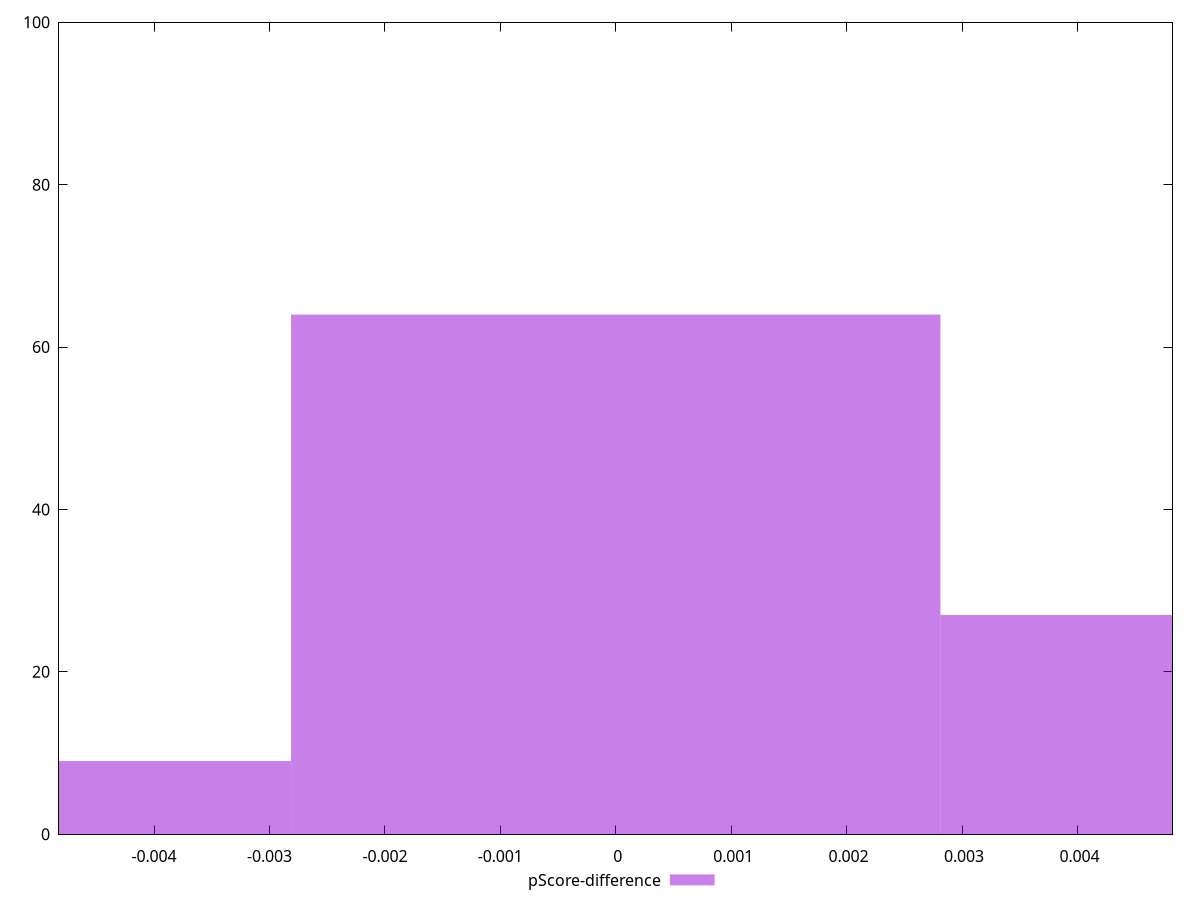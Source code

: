 reset

$pScoreDifference <<EOF
0.005625498666684921 27
0 64
-0.005625498666684921 9
EOF

set key outside below
set boxwidth 0.005625498666684921
set xrange [-0.004823529411764671:0.0048235294117647265]
set yrange [0:100]
set trange [0:100]
set style fill transparent solid 0.5 noborder
set terminal svg size 640, 490 enhanced background rgb 'white'
set output "report_00018_2021-02-10T15-25-16.877Z/render-blocking-resources/samples/pages/pScore-difference/histogram.svg"

plot $pScoreDifference title "pScore-difference" with boxes

reset
